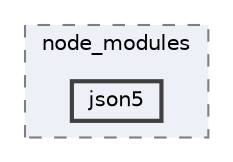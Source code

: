 digraph "pkiclassroomrescheduler/src/main/frontend/node_modules/tsconfig-paths/node_modules/json5"
{
 // LATEX_PDF_SIZE
  bgcolor="transparent";
  edge [fontname=Helvetica,fontsize=10,labelfontname=Helvetica,labelfontsize=10];
  node [fontname=Helvetica,fontsize=10,shape=box,height=0.2,width=0.4];
  compound=true
  subgraph clusterdir_3502c80bd310ac12aa94328d4dedc6d4 {
    graph [ bgcolor="#edf0f7", pencolor="grey50", label="node_modules", fontname=Helvetica,fontsize=10 style="filled,dashed", URL="dir_3502c80bd310ac12aa94328d4dedc6d4.html",tooltip=""]
  dir_0f6597c6c985141f5b8ff70eb6661096 [label="json5", fillcolor="#edf0f7", color="grey25", style="filled,bold", URL="dir_0f6597c6c985141f5b8ff70eb6661096.html",tooltip=""];
  }
}
